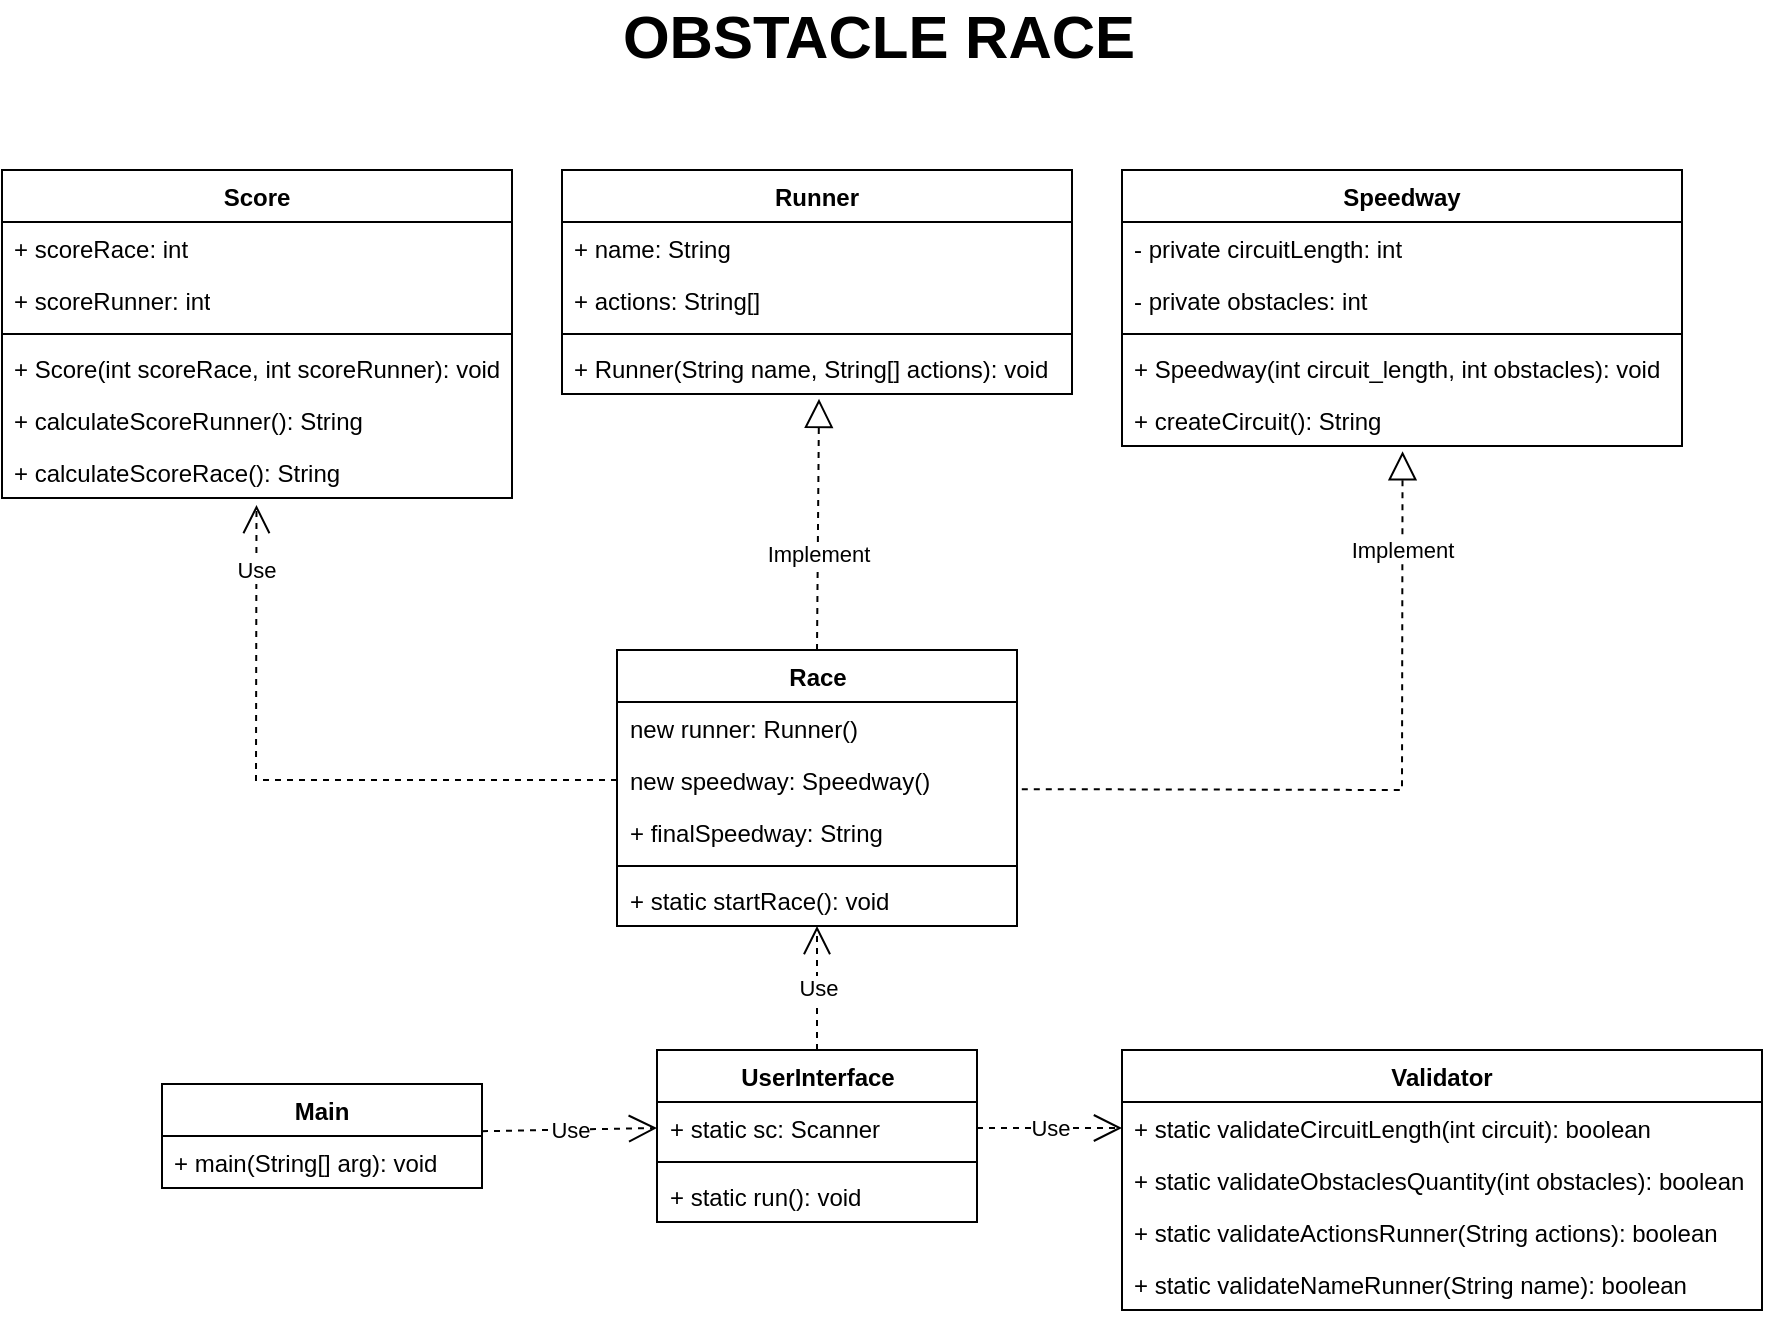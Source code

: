 <mxfile version="23.1.5" type="device">
  <diagram name="Page-1" id="c4acf3e9-155e-7222-9cf6-157b1a14988f">
    <mxGraphModel dx="928" dy="553" grid="1" gridSize="10" guides="1" tooltips="1" connect="1" arrows="1" fold="1" page="1" pageScale="1" pageWidth="1200" pageHeight="1600" background="none" math="0" shadow="0">
      <root>
        <mxCell id="0" />
        <mxCell id="1" parent="0" />
        <mxCell id="9W5YQzIZagzXNkQe9lEn-3" value="Main" style="swimlane;fontStyle=1;align=center;verticalAlign=top;childLayout=stackLayout;horizontal=1;startSize=26;horizontalStack=0;resizeParent=1;resizeParentMax=0;resizeLast=0;collapsible=1;marginBottom=0;whiteSpace=wrap;html=1;" parent="1" vertex="1">
          <mxGeometry x="120" y="547" width="160" height="52" as="geometry" />
        </mxCell>
        <mxCell id="9W5YQzIZagzXNkQe9lEn-6" value="+ main(String[] arg): void" style="text;strokeColor=none;fillColor=none;align=left;verticalAlign=top;spacingLeft=4;spacingRight=4;overflow=hidden;rotatable=0;points=[[0,0.5],[1,0.5]];portConstraint=eastwest;whiteSpace=wrap;html=1;" parent="9W5YQzIZagzXNkQe9lEn-3" vertex="1">
          <mxGeometry y="26" width="160" height="26" as="geometry" />
        </mxCell>
        <mxCell id="9W5YQzIZagzXNkQe9lEn-7" value="UserInterface" style="swimlane;fontStyle=1;align=center;verticalAlign=top;childLayout=stackLayout;horizontal=1;startSize=26;horizontalStack=0;resizeParent=1;resizeParentMax=0;resizeLast=0;collapsible=1;marginBottom=0;whiteSpace=wrap;html=1;" parent="1" vertex="1">
          <mxGeometry x="367.5" y="530" width="160" height="86" as="geometry" />
        </mxCell>
        <mxCell id="9W5YQzIZagzXNkQe9lEn-8" value="+ static sc: Scanner" style="text;strokeColor=none;fillColor=none;align=left;verticalAlign=top;spacingLeft=4;spacingRight=4;overflow=hidden;rotatable=0;points=[[0,0.5],[1,0.5]];portConstraint=eastwest;whiteSpace=wrap;html=1;" parent="9W5YQzIZagzXNkQe9lEn-7" vertex="1">
          <mxGeometry y="26" width="160" height="26" as="geometry" />
        </mxCell>
        <mxCell id="9W5YQzIZagzXNkQe9lEn-9" value="" style="line;strokeWidth=1;fillColor=none;align=left;verticalAlign=middle;spacingTop=-1;spacingLeft=3;spacingRight=3;rotatable=0;labelPosition=right;points=[];portConstraint=eastwest;strokeColor=inherit;" parent="9W5YQzIZagzXNkQe9lEn-7" vertex="1">
          <mxGeometry y="52" width="160" height="8" as="geometry" />
        </mxCell>
        <mxCell id="9W5YQzIZagzXNkQe9lEn-10" value="+ static run(): void" style="text;strokeColor=none;fillColor=none;align=left;verticalAlign=top;spacingLeft=4;spacingRight=4;overflow=hidden;rotatable=0;points=[[0,0.5],[1,0.5]];portConstraint=eastwest;whiteSpace=wrap;html=1;" parent="9W5YQzIZagzXNkQe9lEn-7" vertex="1">
          <mxGeometry y="60" width="160" height="26" as="geometry" />
        </mxCell>
        <mxCell id="9W5YQzIZagzXNkQe9lEn-11" value="Speedway" style="swimlane;fontStyle=1;align=center;verticalAlign=top;childLayout=stackLayout;horizontal=1;startSize=26;horizontalStack=0;resizeParent=1;resizeParentMax=0;resizeLast=0;collapsible=1;marginBottom=0;whiteSpace=wrap;html=1;" parent="1" vertex="1">
          <mxGeometry x="600" y="90" width="280" height="138" as="geometry" />
        </mxCell>
        <mxCell id="9W5YQzIZagzXNkQe9lEn-12" value="- private circuitLength: int" style="text;strokeColor=none;fillColor=none;align=left;verticalAlign=top;spacingLeft=4;spacingRight=4;overflow=hidden;rotatable=0;points=[[0,0.5],[1,0.5]];portConstraint=eastwest;whiteSpace=wrap;html=1;" parent="9W5YQzIZagzXNkQe9lEn-11" vertex="1">
          <mxGeometry y="26" width="280" height="26" as="geometry" />
        </mxCell>
        <mxCell id="9W5YQzIZagzXNkQe9lEn-19" value="- private obstacles: int" style="text;strokeColor=none;fillColor=none;align=left;verticalAlign=top;spacingLeft=4;spacingRight=4;overflow=hidden;rotatable=0;points=[[0,0.5],[1,0.5]];portConstraint=eastwest;whiteSpace=wrap;html=1;" parent="9W5YQzIZagzXNkQe9lEn-11" vertex="1">
          <mxGeometry y="52" width="280" height="26" as="geometry" />
        </mxCell>
        <mxCell id="9W5YQzIZagzXNkQe9lEn-13" value="" style="line;strokeWidth=1;fillColor=none;align=left;verticalAlign=middle;spacingTop=-1;spacingLeft=3;spacingRight=3;rotatable=0;labelPosition=right;points=[];portConstraint=eastwest;strokeColor=inherit;" parent="9W5YQzIZagzXNkQe9lEn-11" vertex="1">
          <mxGeometry y="78" width="280" height="8" as="geometry" />
        </mxCell>
        <mxCell id="9W5YQzIZagzXNkQe9lEn-14" value="+ Speedway(int circuit_length, int obstacles): void" style="text;strokeColor=none;fillColor=none;align=left;verticalAlign=top;spacingLeft=4;spacingRight=4;overflow=hidden;rotatable=0;points=[[0,0.5],[1,0.5]];portConstraint=eastwest;whiteSpace=wrap;html=1;" parent="9W5YQzIZagzXNkQe9lEn-11" vertex="1">
          <mxGeometry y="86" width="280" height="26" as="geometry" />
        </mxCell>
        <mxCell id="9W5YQzIZagzXNkQe9lEn-37" value="+ createCircuit(): String" style="text;strokeColor=none;fillColor=none;align=left;verticalAlign=top;spacingLeft=4;spacingRight=4;overflow=hidden;rotatable=0;points=[[0,0.5],[1,0.5]];portConstraint=eastwest;whiteSpace=wrap;html=1;" parent="9W5YQzIZagzXNkQe9lEn-11" vertex="1">
          <mxGeometry y="112" width="280" height="26" as="geometry" />
        </mxCell>
        <mxCell id="9W5YQzIZagzXNkQe9lEn-15" value="Validator" style="swimlane;fontStyle=1;align=center;verticalAlign=top;childLayout=stackLayout;horizontal=1;startSize=26;horizontalStack=0;resizeParent=1;resizeParentMax=0;resizeLast=0;collapsible=1;marginBottom=0;whiteSpace=wrap;html=1;" parent="1" vertex="1">
          <mxGeometry x="600" y="530" width="320" height="130" as="geometry" />
        </mxCell>
        <mxCell id="9W5YQzIZagzXNkQe9lEn-18" value="+ static validateCircuitLength(int circuit): boolean" style="text;strokeColor=none;fillColor=none;align=left;verticalAlign=top;spacingLeft=4;spacingRight=4;overflow=hidden;rotatable=0;points=[[0,0.5],[1,0.5]];portConstraint=eastwest;whiteSpace=wrap;html=1;" parent="9W5YQzIZagzXNkQe9lEn-15" vertex="1">
          <mxGeometry y="26" width="320" height="26" as="geometry" />
        </mxCell>
        <mxCell id="9wJi_Of6CfhaDX_6RyjN-9" value="+ static validateObstaclesQuantity(int obstacles): boolean" style="text;strokeColor=none;fillColor=none;align=left;verticalAlign=top;spacingLeft=4;spacingRight=4;overflow=hidden;rotatable=0;points=[[0,0.5],[1,0.5]];portConstraint=eastwest;whiteSpace=wrap;html=1;" parent="9W5YQzIZagzXNkQe9lEn-15" vertex="1">
          <mxGeometry y="52" width="320" height="26" as="geometry" />
        </mxCell>
        <mxCell id="9wJi_Of6CfhaDX_6RyjN-10" value="+ static validateActionsRunner(String actions): boolean" style="text;strokeColor=none;fillColor=none;align=left;verticalAlign=top;spacingLeft=4;spacingRight=4;overflow=hidden;rotatable=0;points=[[0,0.5],[1,0.5]];portConstraint=eastwest;whiteSpace=wrap;html=1;" parent="9W5YQzIZagzXNkQe9lEn-15" vertex="1">
          <mxGeometry y="78" width="320" height="26" as="geometry" />
        </mxCell>
        <mxCell id="ajSs6QqQF7htdTsWA5VJ-22" value="+ static validateNameRunner(String name): boolean" style="text;strokeColor=none;fillColor=none;align=left;verticalAlign=top;spacingLeft=4;spacingRight=4;overflow=hidden;rotatable=0;points=[[0,0.5],[1,0.5]];portConstraint=eastwest;whiteSpace=wrap;html=1;" vertex="1" parent="9W5YQzIZagzXNkQe9lEn-15">
          <mxGeometry y="104" width="320" height="26" as="geometry" />
        </mxCell>
        <mxCell id="9W5YQzIZagzXNkQe9lEn-20" value="Runner" style="swimlane;fontStyle=1;align=center;verticalAlign=top;childLayout=stackLayout;horizontal=1;startSize=26;horizontalStack=0;resizeParent=1;resizeParentMax=0;resizeLast=0;collapsible=1;marginBottom=0;whiteSpace=wrap;html=1;" parent="1" vertex="1">
          <mxGeometry x="320" y="90" width="255" height="112" as="geometry" />
        </mxCell>
        <mxCell id="9W5YQzIZagzXNkQe9lEn-21" value="+ name: String" style="text;strokeColor=none;fillColor=none;align=left;verticalAlign=top;spacingLeft=4;spacingRight=4;overflow=hidden;rotatable=0;points=[[0,0.5],[1,0.5]];portConstraint=eastwest;whiteSpace=wrap;html=1;" parent="9W5YQzIZagzXNkQe9lEn-20" vertex="1">
          <mxGeometry y="26" width="255" height="26" as="geometry" />
        </mxCell>
        <mxCell id="9W5YQzIZagzXNkQe9lEn-28" value="+ actions: String[]" style="text;strokeColor=none;fillColor=none;align=left;verticalAlign=top;spacingLeft=4;spacingRight=4;overflow=hidden;rotatable=0;points=[[0,0.5],[1,0.5]];portConstraint=eastwest;whiteSpace=wrap;html=1;" parent="9W5YQzIZagzXNkQe9lEn-20" vertex="1">
          <mxGeometry y="52" width="255" height="26" as="geometry" />
        </mxCell>
        <mxCell id="9W5YQzIZagzXNkQe9lEn-22" value="" style="line;strokeWidth=1;fillColor=none;align=left;verticalAlign=middle;spacingTop=-1;spacingLeft=3;spacingRight=3;rotatable=0;labelPosition=right;points=[];portConstraint=eastwest;strokeColor=inherit;" parent="9W5YQzIZagzXNkQe9lEn-20" vertex="1">
          <mxGeometry y="78" width="255" height="8" as="geometry" />
        </mxCell>
        <mxCell id="9W5YQzIZagzXNkQe9lEn-23" value="+ Runner(String name, String[] actions): void" style="text;strokeColor=none;fillColor=none;align=left;verticalAlign=top;spacingLeft=4;spacingRight=4;overflow=hidden;rotatable=0;points=[[0,0.5],[1,0.5]];portConstraint=eastwest;whiteSpace=wrap;html=1;" parent="9W5YQzIZagzXNkQe9lEn-20" vertex="1">
          <mxGeometry y="86" width="255" height="26" as="geometry" />
        </mxCell>
        <mxCell id="9W5YQzIZagzXNkQe9lEn-29" value="Race" style="swimlane;fontStyle=1;align=center;verticalAlign=top;childLayout=stackLayout;horizontal=1;startSize=26;horizontalStack=0;resizeParent=1;resizeParentMax=0;resizeLast=0;collapsible=1;marginBottom=0;whiteSpace=wrap;html=1;" parent="1" vertex="1">
          <mxGeometry x="347.5" y="330" width="200" height="138" as="geometry" />
        </mxCell>
        <mxCell id="9W5YQzIZagzXNkQe9lEn-30" value="new runner: Runner()" style="text;strokeColor=none;fillColor=none;align=left;verticalAlign=top;spacingLeft=4;spacingRight=4;overflow=hidden;rotatable=0;points=[[0,0.5],[1,0.5]];portConstraint=eastwest;whiteSpace=wrap;html=1;" parent="9W5YQzIZagzXNkQe9lEn-29" vertex="1">
          <mxGeometry y="26" width="200" height="26" as="geometry" />
        </mxCell>
        <mxCell id="9W5YQzIZagzXNkQe9lEn-33" value="new speedway: Speedway()" style="text;strokeColor=none;fillColor=none;align=left;verticalAlign=top;spacingLeft=4;spacingRight=4;overflow=hidden;rotatable=0;points=[[0,0.5],[1,0.5]];portConstraint=eastwest;whiteSpace=wrap;html=1;" parent="9W5YQzIZagzXNkQe9lEn-29" vertex="1">
          <mxGeometry y="52" width="200" height="26" as="geometry" />
        </mxCell>
        <mxCell id="9W5YQzIZagzXNkQe9lEn-41" value="+ finalSpeedway: String" style="text;strokeColor=none;fillColor=none;align=left;verticalAlign=top;spacingLeft=4;spacingRight=4;overflow=hidden;rotatable=0;points=[[0,0.5],[1,0.5]];portConstraint=eastwest;whiteSpace=wrap;html=1;" parent="9W5YQzIZagzXNkQe9lEn-29" vertex="1">
          <mxGeometry y="78" width="200" height="26" as="geometry" />
        </mxCell>
        <mxCell id="9W5YQzIZagzXNkQe9lEn-31" value="" style="line;strokeWidth=1;fillColor=none;align=left;verticalAlign=middle;spacingTop=-1;spacingLeft=3;spacingRight=3;rotatable=0;labelPosition=right;points=[];portConstraint=eastwest;strokeColor=inherit;" parent="9W5YQzIZagzXNkQe9lEn-29" vertex="1">
          <mxGeometry y="104" width="200" height="8" as="geometry" />
        </mxCell>
        <mxCell id="9W5YQzIZagzXNkQe9lEn-32" value="+ static startRace(): void" style="text;strokeColor=none;fillColor=none;align=left;verticalAlign=top;spacingLeft=4;spacingRight=4;overflow=hidden;rotatable=0;points=[[0,0.5],[1,0.5]];portConstraint=eastwest;whiteSpace=wrap;html=1;" parent="9W5YQzIZagzXNkQe9lEn-29" vertex="1">
          <mxGeometry y="112" width="200" height="26" as="geometry" />
        </mxCell>
        <mxCell id="9wJi_Of6CfhaDX_6RyjN-3" value="Use" style="endArrow=open;endSize=12;dashed=1;html=1;rounded=0;exitX=1;exitY=-0.092;exitDx=0;exitDy=0;exitPerimeter=0;entryX=0;entryY=0.5;entryDx=0;entryDy=0;" parent="1" source="9W5YQzIZagzXNkQe9lEn-6" target="9W5YQzIZagzXNkQe9lEn-8" edge="1">
          <mxGeometry width="160" relative="1" as="geometry">
            <mxPoint x="190" y="780" as="sourcePoint" />
            <mxPoint x="350" y="780" as="targetPoint" />
          </mxGeometry>
        </mxCell>
        <mxCell id="9wJi_Of6CfhaDX_6RyjN-6" value="Use" style="endArrow=open;endSize=12;dashed=1;html=1;rounded=0;entryX=0.5;entryY=1;entryDx=0;entryDy=0;exitX=0.5;exitY=0;exitDx=0;exitDy=0;" parent="1" source="9W5YQzIZagzXNkQe9lEn-7" target="9W5YQzIZagzXNkQe9lEn-29" edge="1">
          <mxGeometry width="160" relative="1" as="geometry">
            <mxPoint x="170" y="640" as="sourcePoint" />
            <mxPoint x="330" y="640" as="targetPoint" />
          </mxGeometry>
        </mxCell>
        <mxCell id="ajSs6QqQF7htdTsWA5VJ-5" value="Score" style="swimlane;fontStyle=1;align=center;verticalAlign=top;childLayout=stackLayout;horizontal=1;startSize=26;horizontalStack=0;resizeParent=1;resizeParentMax=0;resizeLast=0;collapsible=1;marginBottom=0;whiteSpace=wrap;html=1;" vertex="1" parent="1">
          <mxGeometry x="40" y="90" width="255" height="164" as="geometry" />
        </mxCell>
        <mxCell id="ajSs6QqQF7htdTsWA5VJ-6" value="+ scoreRace: int" style="text;strokeColor=none;fillColor=none;align=left;verticalAlign=top;spacingLeft=4;spacingRight=4;overflow=hidden;rotatable=0;points=[[0,0.5],[1,0.5]];portConstraint=eastwest;whiteSpace=wrap;html=1;" vertex="1" parent="ajSs6QqQF7htdTsWA5VJ-5">
          <mxGeometry y="26" width="255" height="26" as="geometry" />
        </mxCell>
        <mxCell id="ajSs6QqQF7htdTsWA5VJ-7" value="+ scoreRunner: int" style="text;strokeColor=none;fillColor=none;align=left;verticalAlign=top;spacingLeft=4;spacingRight=4;overflow=hidden;rotatable=0;points=[[0,0.5],[1,0.5]];portConstraint=eastwest;whiteSpace=wrap;html=1;" vertex="1" parent="ajSs6QqQF7htdTsWA5VJ-5">
          <mxGeometry y="52" width="255" height="26" as="geometry" />
        </mxCell>
        <mxCell id="ajSs6QqQF7htdTsWA5VJ-8" value="" style="line;strokeWidth=1;fillColor=none;align=left;verticalAlign=middle;spacingTop=-1;spacingLeft=3;spacingRight=3;rotatable=0;labelPosition=right;points=[];portConstraint=eastwest;strokeColor=inherit;" vertex="1" parent="ajSs6QqQF7htdTsWA5VJ-5">
          <mxGeometry y="78" width="255" height="8" as="geometry" />
        </mxCell>
        <mxCell id="ajSs6QqQF7htdTsWA5VJ-9" value="+ Score(int scoreRace, int scoreRunner): void" style="text;strokeColor=none;fillColor=none;align=left;verticalAlign=top;spacingLeft=4;spacingRight=4;overflow=hidden;rotatable=0;points=[[0,0.5],[1,0.5]];portConstraint=eastwest;whiteSpace=wrap;html=1;" vertex="1" parent="ajSs6QqQF7htdTsWA5VJ-5">
          <mxGeometry y="86" width="255" height="26" as="geometry" />
        </mxCell>
        <mxCell id="ajSs6QqQF7htdTsWA5VJ-12" value="+ calculateScoreRunner(): String" style="text;strokeColor=none;fillColor=none;align=left;verticalAlign=top;spacingLeft=4;spacingRight=4;overflow=hidden;rotatable=0;points=[[0,0.5],[1,0.5]];portConstraint=eastwest;whiteSpace=wrap;html=1;" vertex="1" parent="ajSs6QqQF7htdTsWA5VJ-5">
          <mxGeometry y="112" width="255" height="26" as="geometry" />
        </mxCell>
        <mxCell id="ajSs6QqQF7htdTsWA5VJ-11" value="+ calculateScoreRace(): String" style="text;strokeColor=none;fillColor=none;align=left;verticalAlign=top;spacingLeft=4;spacingRight=4;overflow=hidden;rotatable=0;points=[[0,0.5],[1,0.5]];portConstraint=eastwest;whiteSpace=wrap;html=1;" vertex="1" parent="ajSs6QqQF7htdTsWA5VJ-5">
          <mxGeometry y="138" width="255" height="26" as="geometry" />
        </mxCell>
        <mxCell id="ajSs6QqQF7htdTsWA5VJ-16" value="Use" style="endArrow=open;endSize=12;dashed=1;html=1;rounded=0;exitX=1;exitY=0.5;exitDx=0;exitDy=0;entryX=0;entryY=0.5;entryDx=0;entryDy=0;" edge="1" parent="1" source="9W5YQzIZagzXNkQe9lEn-8" target="9W5YQzIZagzXNkQe9lEn-18">
          <mxGeometry width="160" relative="1" as="geometry">
            <mxPoint x="410" y="660" as="sourcePoint" />
            <mxPoint x="570" y="660" as="targetPoint" />
          </mxGeometry>
        </mxCell>
        <mxCell id="ajSs6QqQF7htdTsWA5VJ-17" value="" style="endArrow=block;dashed=1;endFill=0;endSize=12;html=1;rounded=0;exitX=0.5;exitY=0;exitDx=0;exitDy=0;entryX=0.504;entryY=1.093;entryDx=0;entryDy=0;entryPerimeter=0;" edge="1" parent="1" source="9W5YQzIZagzXNkQe9lEn-29" target="9W5YQzIZagzXNkQe9lEn-23">
          <mxGeometry width="160" relative="1" as="geometry">
            <mxPoint x="200" y="490" as="sourcePoint" />
            <mxPoint x="460" y="230" as="targetPoint" />
          </mxGeometry>
        </mxCell>
        <mxCell id="ajSs6QqQF7htdTsWA5VJ-18" value="Implement" style="edgeLabel;html=1;align=center;verticalAlign=middle;resizable=0;points=[];" vertex="1" connectable="0" parent="ajSs6QqQF7htdTsWA5VJ-17">
          <mxGeometry x="-0.224" relative="1" as="geometry">
            <mxPoint as="offset" />
          </mxGeometry>
        </mxCell>
        <mxCell id="ajSs6QqQF7htdTsWA5VJ-19" value="" style="endArrow=block;dashed=1;endFill=0;endSize=12;html=1;rounded=0;exitX=1.012;exitY=0.676;exitDx=0;exitDy=0;exitPerimeter=0;entryX=0.501;entryY=1.101;entryDx=0;entryDy=0;entryPerimeter=0;" edge="1" parent="1" source="9W5YQzIZagzXNkQe9lEn-33" target="9W5YQzIZagzXNkQe9lEn-37">
          <mxGeometry width="160" relative="1" as="geometry">
            <mxPoint x="640" y="398.66" as="sourcePoint" />
            <mxPoint x="800" y="398.66" as="targetPoint" />
            <Array as="points">
              <mxPoint x="740" y="400" />
            </Array>
          </mxGeometry>
        </mxCell>
        <mxCell id="ajSs6QqQF7htdTsWA5VJ-20" value="Implement" style="edgeLabel;html=1;align=center;verticalAlign=middle;resizable=0;points=[];" vertex="1" connectable="0" parent="ajSs6QqQF7htdTsWA5VJ-19">
          <mxGeometry x="0.586" y="2" relative="1" as="geometry">
            <mxPoint x="2" y="-25" as="offset" />
          </mxGeometry>
        </mxCell>
        <mxCell id="ajSs6QqQF7htdTsWA5VJ-21" value="Use" style="endArrow=open;endSize=12;dashed=1;html=1;rounded=0;entryX=0.499;entryY=1.135;entryDx=0;entryDy=0;entryPerimeter=0;exitX=0;exitY=0.5;exitDx=0;exitDy=0;" edge="1" parent="1" source="9W5YQzIZagzXNkQe9lEn-33" target="ajSs6QqQF7htdTsWA5VJ-11">
          <mxGeometry x="0.796" width="160" relative="1" as="geometry">
            <mxPoint x="130" y="398.66" as="sourcePoint" />
            <mxPoint x="290" y="398.66" as="targetPoint" />
            <Array as="points">
              <mxPoint x="167" y="395" />
            </Array>
            <mxPoint as="offset" />
          </mxGeometry>
        </mxCell>
        <mxCell id="ajSs6QqQF7htdTsWA5VJ-23" value="OBSTACLE RACE" style="text;align=center;fontStyle=1;verticalAlign=middle;spacingLeft=3;spacingRight=3;strokeColor=none;rotatable=0;points=[[0,0.5],[1,0.5]];portConstraint=eastwest;html=1;fontSize=30;" vertex="1" parent="1">
          <mxGeometry x="407.5" y="10" width="140" height="26" as="geometry" />
        </mxCell>
      </root>
    </mxGraphModel>
  </diagram>
</mxfile>
